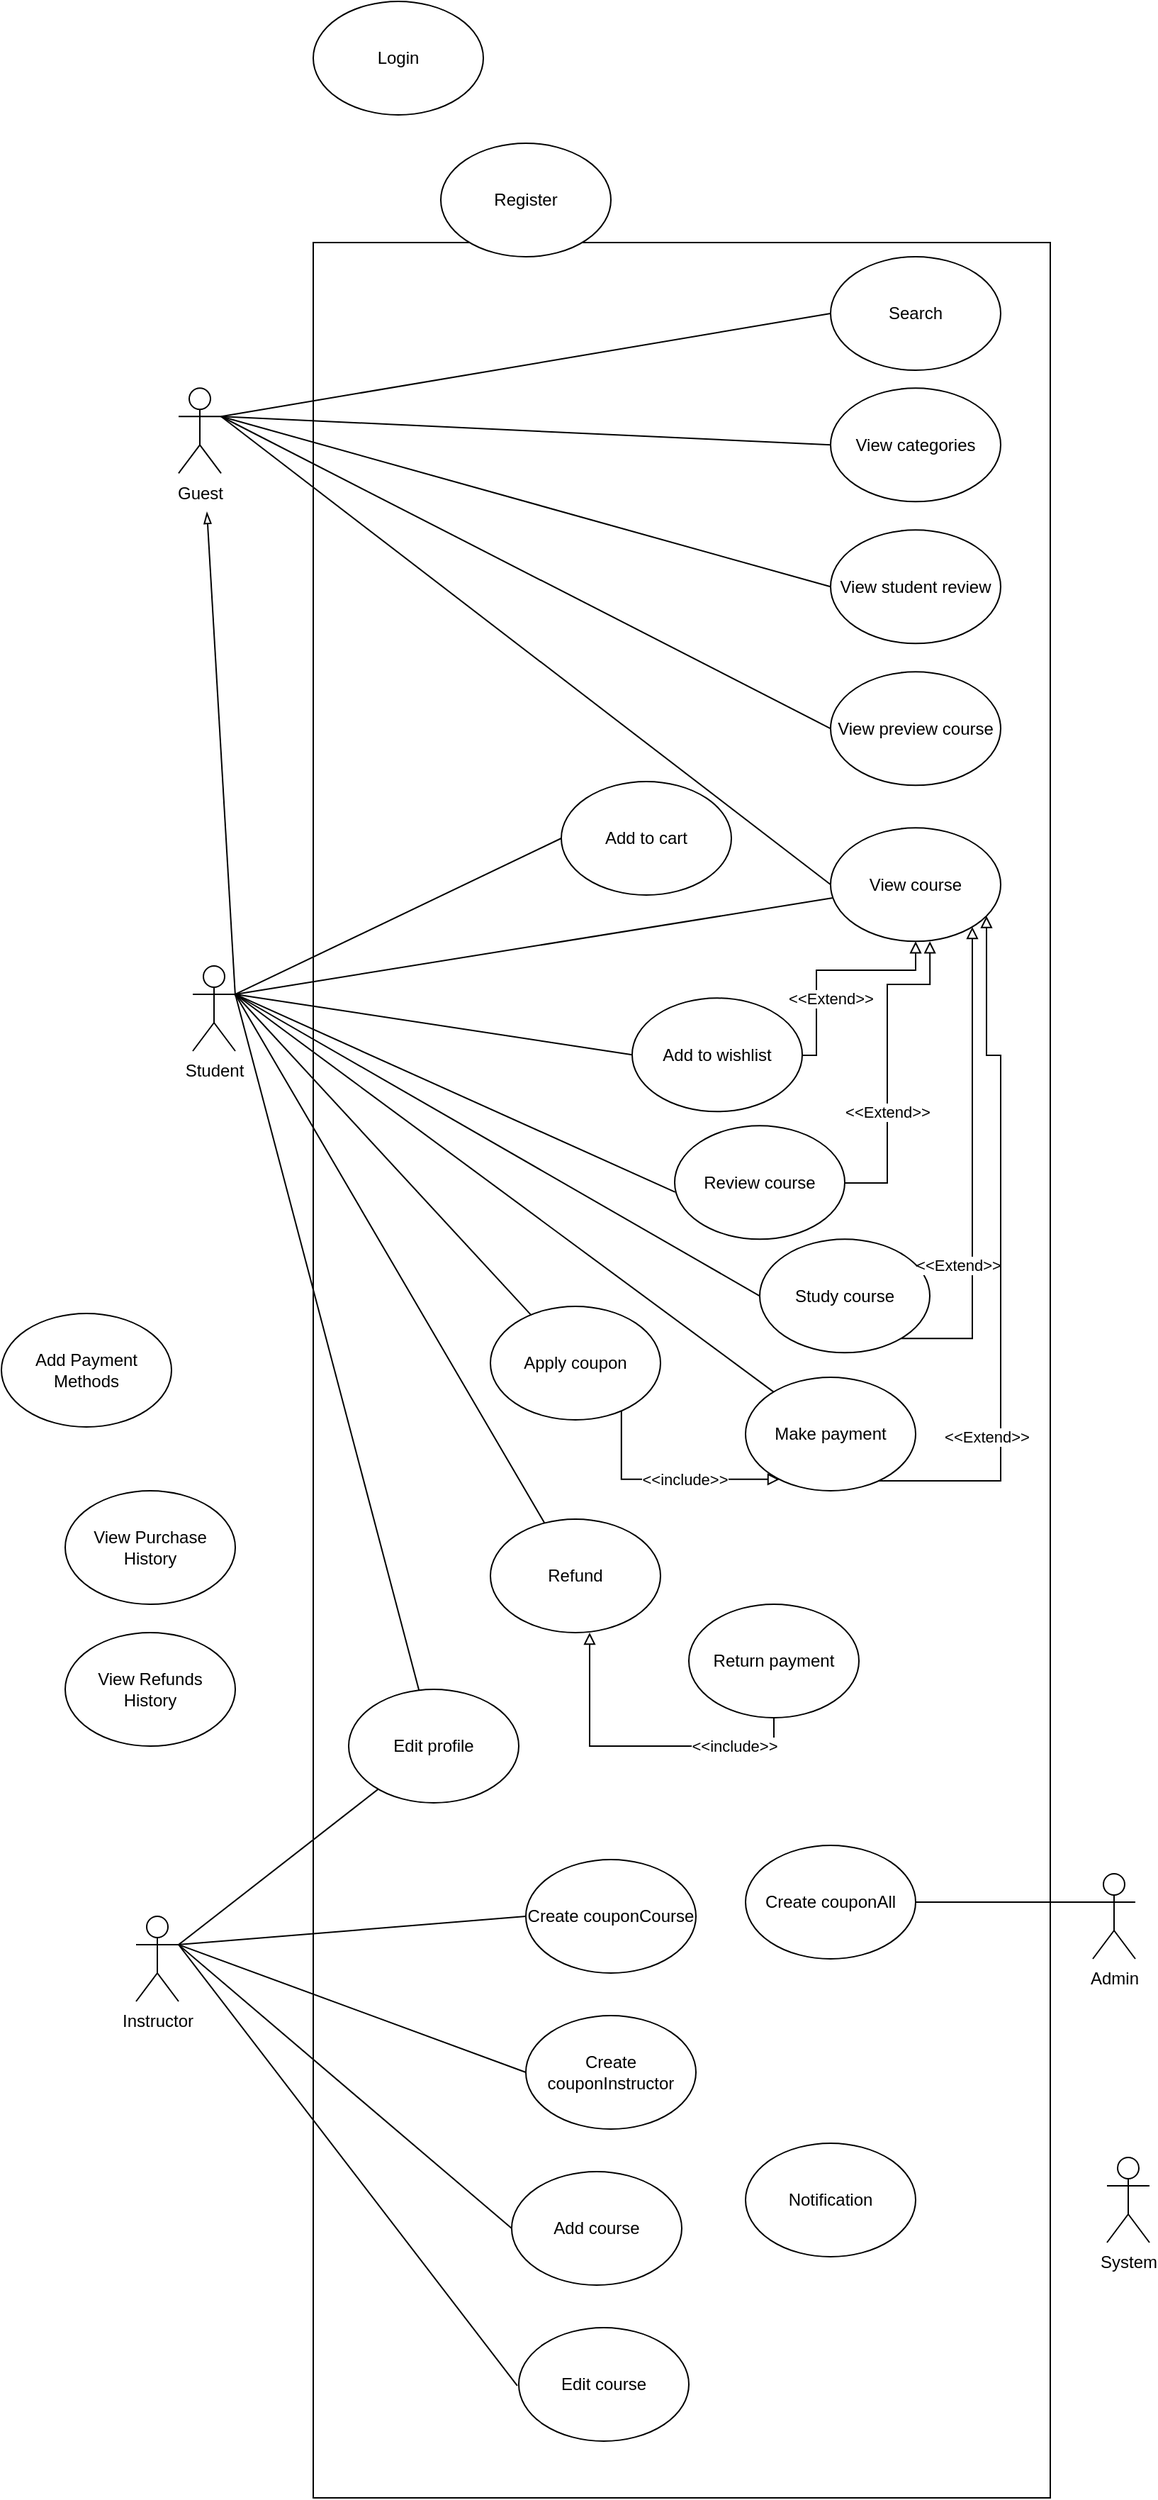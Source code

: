 <mxfile version="20.8.19" type="github">
  <diagram name="Page-1" id="NdD3XxwZcL9HfhGW4-kb">
    <mxGraphModel dx="1071" dy="1950" grid="1" gridSize="10" guides="1" tooltips="1" connect="1" arrows="1" fold="1" page="1" pageScale="1" pageWidth="850" pageHeight="1100" math="0" shadow="0">
      <root>
        <mxCell id="0" />
        <mxCell id="1" parent="0" />
        <mxCell id="CaHp7utGRdH5ZOx2nv2D-84" value="" style="rounded=0;whiteSpace=wrap;html=1;fillColor=none;" parent="1" vertex="1">
          <mxGeometry x="230" y="20" width="520" height="1590" as="geometry" />
        </mxCell>
        <mxCell id="CaHp7utGRdH5ZOx2nv2D-1" value="Admin&lt;br&gt;" style="shape=umlActor;verticalLabelPosition=bottom;verticalAlign=top;html=1;outlineConnect=0;" parent="1" vertex="1">
          <mxGeometry x="780" y="1170" width="30" height="60" as="geometry" />
        </mxCell>
        <mxCell id="CaHp7utGRdH5ZOx2nv2D-2" value="Guest" style="shape=umlActor;verticalLabelPosition=bottom;verticalAlign=top;html=1;outlineConnect=0;" parent="1" vertex="1">
          <mxGeometry x="135" y="122.64" width="30" height="60" as="geometry" />
        </mxCell>
        <mxCell id="CaHp7utGRdH5ZOx2nv2D-3" value="Student" style="shape=umlActor;verticalLabelPosition=bottom;verticalAlign=top;html=1;outlineConnect=0;" parent="1" vertex="1">
          <mxGeometry x="145" y="530" width="30" height="60" as="geometry" />
        </mxCell>
        <mxCell id="CaHp7utGRdH5ZOx2nv2D-4" value="Instructor" style="shape=umlActor;verticalLabelPosition=bottom;verticalAlign=top;html=1;outlineConnect=0;" parent="1" vertex="1">
          <mxGeometry x="105" y="1200" width="30" height="60" as="geometry" />
        </mxCell>
        <mxCell id="CaHp7utGRdH5ZOx2nv2D-5" value="Search" style="ellipse;whiteSpace=wrap;html=1;" parent="1" vertex="1">
          <mxGeometry x="595" y="30" width="120" height="80" as="geometry" />
        </mxCell>
        <mxCell id="CaHp7utGRdH5ZOx2nv2D-6" value="View categories" style="ellipse;whiteSpace=wrap;html=1;" parent="1" vertex="1">
          <mxGeometry x="595" y="122.64" width="120" height="80" as="geometry" />
        </mxCell>
        <mxCell id="CaHp7utGRdH5ZOx2nv2D-8" value="View student review" style="ellipse;whiteSpace=wrap;html=1;" parent="1" vertex="1">
          <mxGeometry x="595" y="222.64" width="120" height="80" as="geometry" />
        </mxCell>
        <mxCell id="CaHp7utGRdH5ZOx2nv2D-9" value="View preview course" style="ellipse;whiteSpace=wrap;html=1;" parent="1" vertex="1">
          <mxGeometry x="595" y="322.64" width="120" height="80" as="geometry" />
        </mxCell>
        <mxCell id="CaHp7utGRdH5ZOx2nv2D-46" style="edgeStyle=orthogonalEdgeStyle;rounded=0;orthogonalLoop=1;jettySize=auto;html=1;exitX=0.5;exitY=1;exitDx=0;exitDy=0;endArrow=none;endFill=0;startArrow=block;startFill=0;" parent="1" source="CaHp7utGRdH5ZOx2nv2D-10" target="CaHp7utGRdH5ZOx2nv2D-13" edge="1">
          <mxGeometry relative="1" as="geometry">
            <mxPoint x="735" y="612.64" as="targetPoint" />
            <Array as="points">
              <mxPoint x="655" y="533" />
              <mxPoint x="585" y="533" />
              <mxPoint x="585" y="593" />
            </Array>
          </mxGeometry>
        </mxCell>
        <mxCell id="CaHp7utGRdH5ZOx2nv2D-47" value="&amp;lt;&amp;lt;Extend&amp;gt;&amp;gt;" style="edgeLabel;html=1;align=center;verticalAlign=middle;resizable=0;points=[];" parent="CaHp7utGRdH5ZOx2nv2D-46" vertex="1" connectable="0">
          <mxGeometry x="0.209" y="5" relative="1" as="geometry">
            <mxPoint x="5" y="13" as="offset" />
          </mxGeometry>
        </mxCell>
        <mxCell id="CaHp7utGRdH5ZOx2nv2D-10" value="View course" style="ellipse;whiteSpace=wrap;html=1;" parent="1" vertex="1">
          <mxGeometry x="595" y="432.64" width="120" height="80" as="geometry" />
        </mxCell>
        <mxCell id="CaHp7utGRdH5ZOx2nv2D-11" value="Add to cart" style="ellipse;whiteSpace=wrap;html=1;" parent="1" vertex="1">
          <mxGeometry x="405" y="400" width="120" height="80" as="geometry" />
        </mxCell>
        <mxCell id="CaHp7utGRdH5ZOx2nv2D-13" value="Add to wishlist" style="ellipse;whiteSpace=wrap;html=1;" parent="1" vertex="1">
          <mxGeometry x="455" y="552.64" width="120" height="80" as="geometry" />
        </mxCell>
        <mxCell id="CaHp7utGRdH5ZOx2nv2D-14" value="Review course" style="ellipse;whiteSpace=wrap;html=1;" parent="1" vertex="1">
          <mxGeometry x="485" y="642.64" width="120" height="80" as="geometry" />
        </mxCell>
        <mxCell id="CaHp7utGRdH5ZOx2nv2D-15" value="Study course" style="ellipse;whiteSpace=wrap;html=1;" parent="1" vertex="1">
          <mxGeometry x="545" y="722.64" width="120" height="80" as="geometry" />
        </mxCell>
        <mxCell id="CaHp7utGRdH5ZOx2nv2D-56" style="edgeStyle=orthogonalEdgeStyle;rounded=0;orthogonalLoop=1;jettySize=auto;html=1;startArrow=block;startFill=0;endArrow=none;endFill=0;exitX=0.2;exitY=0.899;exitDx=0;exitDy=0;exitPerimeter=0;" parent="1" source="CaHp7utGRdH5ZOx2nv2D-16" edge="1">
          <mxGeometry relative="1" as="geometry">
            <mxPoint x="534.984" y="879.424" as="sourcePoint" />
            <mxPoint x="447.41" y="828.852" as="targetPoint" />
            <Array as="points">
              <mxPoint x="447" y="892" />
            </Array>
          </mxGeometry>
        </mxCell>
        <mxCell id="CaHp7utGRdH5ZOx2nv2D-59" value="&amp;lt;&amp;lt;include&amp;gt;&amp;gt;" style="edgeLabel;html=1;align=center;verticalAlign=middle;resizable=0;points=[];" parent="CaHp7utGRdH5ZOx2nv2D-56" vertex="1" connectable="0">
          <mxGeometry x="0.722" y="1" relative="1" as="geometry">
            <mxPoint x="45" y="39" as="offset" />
          </mxGeometry>
        </mxCell>
        <mxCell id="CaHp7utGRdH5ZOx2nv2D-16" value="Make payment" style="ellipse;whiteSpace=wrap;html=1;" parent="1" vertex="1">
          <mxGeometry x="535" y="820" width="120" height="80" as="geometry" />
        </mxCell>
        <mxCell id="CaHp7utGRdH5ZOx2nv2D-17" value="Apply coupon" style="ellipse;whiteSpace=wrap;html=1;" parent="1" vertex="1">
          <mxGeometry x="355" y="770" width="120" height="80" as="geometry" />
        </mxCell>
        <mxCell id="CaHp7utGRdH5ZOx2nv2D-18" value="Refund" style="ellipse;whiteSpace=wrap;html=1;" parent="1" vertex="1">
          <mxGeometry x="355" y="920" width="120" height="80" as="geometry" />
        </mxCell>
        <mxCell id="CaHp7utGRdH5ZOx2nv2D-19" value="Return payment" style="ellipse;whiteSpace=wrap;html=1;" parent="1" vertex="1">
          <mxGeometry x="495" y="980" width="120" height="80" as="geometry" />
        </mxCell>
        <mxCell id="CaHp7utGRdH5ZOx2nv2D-20" value="Create couponAll" style="ellipse;whiteSpace=wrap;html=1;" parent="1" vertex="1">
          <mxGeometry x="535" y="1150" width="120" height="80" as="geometry" />
        </mxCell>
        <mxCell id="CaHp7utGRdH5ZOx2nv2D-21" value="Create couponCourse" style="ellipse;whiteSpace=wrap;html=1;" parent="1" vertex="1">
          <mxGeometry x="380" y="1160" width="120" height="80" as="geometry" />
        </mxCell>
        <mxCell id="CaHp7utGRdH5ZOx2nv2D-22" value="Create couponInstructor" style="ellipse;whiteSpace=wrap;html=1;" parent="1" vertex="1">
          <mxGeometry x="380" y="1270" width="120" height="80" as="geometry" />
        </mxCell>
        <mxCell id="CaHp7utGRdH5ZOx2nv2D-23" value="Add course" style="ellipse;whiteSpace=wrap;html=1;" parent="1" vertex="1">
          <mxGeometry x="370" y="1380" width="120" height="80" as="geometry" />
        </mxCell>
        <mxCell id="CaHp7utGRdH5ZOx2nv2D-24" value="Edit profile" style="ellipse;whiteSpace=wrap;html=1;" parent="1" vertex="1">
          <mxGeometry x="255" y="1040" width="120" height="80" as="geometry" />
        </mxCell>
        <mxCell id="CaHp7utGRdH5ZOx2nv2D-25" value="Edit course" style="ellipse;whiteSpace=wrap;html=1;" parent="1" vertex="1">
          <mxGeometry x="375" y="1490" width="120" height="80" as="geometry" />
        </mxCell>
        <mxCell id="CaHp7utGRdH5ZOx2nv2D-30" value="" style="endArrow=none;html=1;rounded=0;exitX=1;exitY=0.333;exitDx=0;exitDy=0;exitPerimeter=0;" parent="1" source="CaHp7utGRdH5ZOx2nv2D-2" edge="1">
          <mxGeometry width="50" height="50" relative="1" as="geometry">
            <mxPoint x="365" y="152.64" as="sourcePoint" />
            <mxPoint x="595" y="70" as="targetPoint" />
          </mxGeometry>
        </mxCell>
        <mxCell id="CaHp7utGRdH5ZOx2nv2D-31" value="" style="endArrow=none;html=1;rounded=0;entryX=0;entryY=0.5;entryDx=0;entryDy=0;exitX=1;exitY=0.333;exitDx=0;exitDy=0;exitPerimeter=0;" parent="1" source="CaHp7utGRdH5ZOx2nv2D-2" target="CaHp7utGRdH5ZOx2nv2D-6" edge="1">
          <mxGeometry width="50" height="50" relative="1" as="geometry">
            <mxPoint x="245" y="140" as="sourcePoint" />
            <mxPoint x="575" y="102.64" as="targetPoint" />
          </mxGeometry>
        </mxCell>
        <mxCell id="CaHp7utGRdH5ZOx2nv2D-33" value="" style="endArrow=none;html=1;rounded=0;exitX=1;exitY=0.333;exitDx=0;exitDy=0;exitPerimeter=0;entryX=0;entryY=0.5;entryDx=0;entryDy=0;" parent="1" source="CaHp7utGRdH5ZOx2nv2D-2" target="CaHp7utGRdH5ZOx2nv2D-8" edge="1">
          <mxGeometry width="50" height="50" relative="1" as="geometry">
            <mxPoint x="525" y="152.64" as="sourcePoint" />
            <mxPoint x="575" y="102.64" as="targetPoint" />
          </mxGeometry>
        </mxCell>
        <mxCell id="CaHp7utGRdH5ZOx2nv2D-34" value="" style="endArrow=none;html=1;rounded=0;exitX=0;exitY=0.333;exitDx=0;exitDy=0;exitPerimeter=0;entryX=1;entryY=0.5;entryDx=0;entryDy=0;" parent="1" source="CaHp7utGRdH5ZOx2nv2D-1" target="CaHp7utGRdH5ZOx2nv2D-20" edge="1">
          <mxGeometry width="50" height="50" relative="1" as="geometry">
            <mxPoint x="570" y="832.64" as="sourcePoint" />
            <mxPoint x="620" y="782.64" as="targetPoint" />
          </mxGeometry>
        </mxCell>
        <mxCell id="CaHp7utGRdH5ZOx2nv2D-35" value="" style="endArrow=none;html=1;rounded=0;entryX=0;entryY=0.5;entryDx=0;entryDy=0;exitX=1;exitY=0.333;exitDx=0;exitDy=0;exitPerimeter=0;" parent="1" source="CaHp7utGRdH5ZOx2nv2D-2" target="CaHp7utGRdH5ZOx2nv2D-9" edge="1">
          <mxGeometry width="50" height="50" relative="1" as="geometry">
            <mxPoint x="165" y="150" as="sourcePoint" />
            <mxPoint x="725" y="272.64" as="targetPoint" />
          </mxGeometry>
        </mxCell>
        <mxCell id="CaHp7utGRdH5ZOx2nv2D-37" value="" style="endArrow=none;html=1;rounded=0;entryX=0;entryY=0.5;entryDx=0;entryDy=0;exitX=1;exitY=0.333;exitDx=0;exitDy=0;exitPerimeter=0;" parent="1" source="CaHp7utGRdH5ZOx2nv2D-2" target="CaHp7utGRdH5ZOx2nv2D-10" edge="1">
          <mxGeometry width="50" height="50" relative="1" as="geometry">
            <mxPoint x="165" y="140" as="sourcePoint" />
            <mxPoint x="725" y="272.64" as="targetPoint" />
          </mxGeometry>
        </mxCell>
        <mxCell id="CaHp7utGRdH5ZOx2nv2D-38" value="" style="endArrow=none;html=1;rounded=0;entryX=0;entryY=0.5;entryDx=0;entryDy=0;exitX=1;exitY=0.333;exitDx=0;exitDy=0;exitPerimeter=0;" parent="1" source="CaHp7utGRdH5ZOx2nv2D-3" target="CaHp7utGRdH5ZOx2nv2D-11" edge="1">
          <mxGeometry width="50" height="50" relative="1" as="geometry">
            <mxPoint x="345" y="592.64" as="sourcePoint" />
            <mxPoint x="725" y="532.64" as="targetPoint" />
          </mxGeometry>
        </mxCell>
        <mxCell id="CaHp7utGRdH5ZOx2nv2D-41" value="" style="endArrow=none;html=1;rounded=0;exitX=1;exitY=0.333;exitDx=0;exitDy=0;exitPerimeter=0;" parent="1" source="CaHp7utGRdH5ZOx2nv2D-3" target="CaHp7utGRdH5ZOx2nv2D-10" edge="1">
          <mxGeometry width="50" height="50" relative="1" as="geometry">
            <mxPoint x="675" y="502.64" as="sourcePoint" />
            <mxPoint x="725" y="452.64" as="targetPoint" />
          </mxGeometry>
        </mxCell>
        <mxCell id="CaHp7utGRdH5ZOx2nv2D-42" value="" style="endArrow=none;html=1;rounded=0;entryX=0;entryY=0.5;entryDx=0;entryDy=0;" parent="1" target="CaHp7utGRdH5ZOx2nv2D-13" edge="1">
          <mxGeometry width="50" height="50" relative="1" as="geometry">
            <mxPoint x="175" y="550" as="sourcePoint" />
            <mxPoint x="725" y="452.64" as="targetPoint" />
          </mxGeometry>
        </mxCell>
        <mxCell id="CaHp7utGRdH5ZOx2nv2D-43" value="" style="endArrow=none;html=1;rounded=0;exitX=1;exitY=0.333;exitDx=0;exitDy=0;exitPerimeter=0;entryX=0.003;entryY=0.585;entryDx=0;entryDy=0;entryPerimeter=0;" parent="1" source="CaHp7utGRdH5ZOx2nv2D-3" target="CaHp7utGRdH5ZOx2nv2D-14" edge="1">
          <mxGeometry width="50" height="50" relative="1" as="geometry">
            <mxPoint x="675" y="762.64" as="sourcePoint" />
            <mxPoint x="725" y="712.64" as="targetPoint" />
          </mxGeometry>
        </mxCell>
        <mxCell id="CaHp7utGRdH5ZOx2nv2D-44" value="" style="endArrow=none;html=1;rounded=0;entryX=0;entryY=0.5;entryDx=0;entryDy=0;" parent="1" target="CaHp7utGRdH5ZOx2nv2D-15" edge="1">
          <mxGeometry width="50" height="50" relative="1" as="geometry">
            <mxPoint x="175" y="550" as="sourcePoint" />
            <mxPoint x="725" y="712.64" as="targetPoint" />
          </mxGeometry>
        </mxCell>
        <mxCell id="CaHp7utGRdH5ZOx2nv2D-45" value="" style="endArrow=none;html=1;rounded=0;" parent="1" target="CaHp7utGRdH5ZOx2nv2D-16" edge="1">
          <mxGeometry width="50" height="50" relative="1" as="geometry">
            <mxPoint x="175" y="550" as="sourcePoint" />
            <mxPoint x="526.32" y="884.56" as="targetPoint" />
          </mxGeometry>
        </mxCell>
        <mxCell id="CaHp7utGRdH5ZOx2nv2D-48" style="edgeStyle=orthogonalEdgeStyle;rounded=0;orthogonalLoop=1;jettySize=auto;html=1;exitX=0.584;exitY=1;exitDx=0;exitDy=0;endArrow=none;endFill=0;exitPerimeter=0;startArrow=block;startFill=0;" parent="1" source="CaHp7utGRdH5ZOx2nv2D-10" target="CaHp7utGRdH5ZOx2nv2D-14" edge="1">
          <mxGeometry relative="1" as="geometry">
            <mxPoint x="695" y="662.64" as="targetPoint" />
            <mxPoint x="665" y="522.64" as="sourcePoint" />
            <Array as="points">
              <mxPoint x="665" y="543" />
              <mxPoint x="635" y="543" />
              <mxPoint x="635" y="683" />
            </Array>
          </mxGeometry>
        </mxCell>
        <mxCell id="CaHp7utGRdH5ZOx2nv2D-49" value="&amp;lt;&amp;lt;Extend&amp;gt;&amp;gt;" style="edgeLabel;html=1;align=center;verticalAlign=middle;resizable=0;points=[];" parent="CaHp7utGRdH5ZOx2nv2D-48" vertex="1" connectable="0">
          <mxGeometry x="0.209" y="5" relative="1" as="geometry">
            <mxPoint x="-5" y="11" as="offset" />
          </mxGeometry>
        </mxCell>
        <mxCell id="CaHp7utGRdH5ZOx2nv2D-50" style="edgeStyle=orthogonalEdgeStyle;rounded=0;orthogonalLoop=1;jettySize=auto;html=1;endArrow=none;endFill=0;startArrow=block;startFill=0;" parent="1" source="CaHp7utGRdH5ZOx2nv2D-10" edge="1">
          <mxGeometry relative="1" as="geometry">
            <mxPoint x="645" y="792.64" as="targetPoint" />
            <mxPoint x="705" y="533.64" as="sourcePoint" />
            <Array as="points">
              <mxPoint x="695" y="793" />
            </Array>
          </mxGeometry>
        </mxCell>
        <mxCell id="CaHp7utGRdH5ZOx2nv2D-51" value="&amp;lt;&amp;lt;Extend&amp;gt;&amp;gt;" style="edgeLabel;html=1;align=center;verticalAlign=middle;resizable=0;points=[];" parent="CaHp7utGRdH5ZOx2nv2D-50" vertex="1" connectable="0">
          <mxGeometry x="0.209" y="5" relative="1" as="geometry">
            <mxPoint x="-15" y="33" as="offset" />
          </mxGeometry>
        </mxCell>
        <mxCell id="CaHp7utGRdH5ZOx2nv2D-52" style="edgeStyle=orthogonalEdgeStyle;rounded=0;orthogonalLoop=1;jettySize=auto;html=1;endArrow=none;endFill=0;startArrow=block;startFill=0;" parent="1" source="CaHp7utGRdH5ZOx2nv2D-10" target="CaHp7utGRdH5ZOx2nv2D-16" edge="1">
          <mxGeometry relative="1" as="geometry">
            <mxPoint x="645" y="892.64" as="targetPoint" />
            <mxPoint x="685" y="520.64" as="sourcePoint" />
            <Array as="points">
              <mxPoint x="705" y="593" />
              <mxPoint x="715" y="593" />
              <mxPoint x="715" y="893" />
            </Array>
          </mxGeometry>
        </mxCell>
        <mxCell id="CaHp7utGRdH5ZOx2nv2D-53" value="&amp;lt;&amp;lt;Extend&amp;gt;&amp;gt;" style="edgeLabel;html=1;align=center;verticalAlign=middle;resizable=0;points=[];" parent="CaHp7utGRdH5ZOx2nv2D-52" vertex="1" connectable="0">
          <mxGeometry x="0.209" y="5" relative="1" as="geometry">
            <mxPoint x="-15" y="78" as="offset" />
          </mxGeometry>
        </mxCell>
        <mxCell id="CaHp7utGRdH5ZOx2nv2D-60" value="" style="endArrow=none;html=1;rounded=0;" parent="1" source="CaHp7utGRdH5ZOx2nv2D-17" edge="1">
          <mxGeometry width="50" height="50" relative="1" as="geometry">
            <mxPoint x="285" y="950" as="sourcePoint" />
            <mxPoint x="175" y="550" as="targetPoint" />
          </mxGeometry>
        </mxCell>
        <mxCell id="CaHp7utGRdH5ZOx2nv2D-61" value="" style="endArrow=none;html=1;rounded=0;" parent="1" source="CaHp7utGRdH5ZOx2nv2D-18" edge="1">
          <mxGeometry width="50" height="50" relative="1" as="geometry">
            <mxPoint x="195" y="790" as="sourcePoint" />
            <mxPoint x="175" y="550" as="targetPoint" />
          </mxGeometry>
        </mxCell>
        <mxCell id="CaHp7utGRdH5ZOx2nv2D-65" value="" style="endArrow=none;html=1;rounded=0;exitX=1;exitY=0.333;exitDx=0;exitDy=0;exitPerimeter=0;" parent="1" source="CaHp7utGRdH5ZOx2nv2D-4" target="CaHp7utGRdH5ZOx2nv2D-24" edge="1">
          <mxGeometry width="50" height="50" relative="1" as="geometry">
            <mxPoint x="375" y="860" as="sourcePoint" />
            <mxPoint x="425" y="810" as="targetPoint" />
          </mxGeometry>
        </mxCell>
        <mxCell id="CaHp7utGRdH5ZOx2nv2D-66" value="" style="endArrow=none;html=1;rounded=0;entryX=1;entryY=0.333;entryDx=0;entryDy=0;entryPerimeter=0;" parent="1" source="CaHp7utGRdH5ZOx2nv2D-24" target="CaHp7utGRdH5ZOx2nv2D-3" edge="1">
          <mxGeometry width="50" height="50" relative="1" as="geometry">
            <mxPoint x="375" y="860" as="sourcePoint" />
            <mxPoint x="325" y="590" as="targetPoint" />
          </mxGeometry>
        </mxCell>
        <mxCell id="CaHp7utGRdH5ZOx2nv2D-71" style="edgeStyle=orthogonalEdgeStyle;rounded=0;orthogonalLoop=1;jettySize=auto;html=1;entryX=0.5;entryY=1;entryDx=0;entryDy=0;startArrow=block;startFill=0;endArrow=none;endFill=0;" parent="1" target="CaHp7utGRdH5ZOx2nv2D-19" edge="1">
          <mxGeometry relative="1" as="geometry">
            <mxPoint x="425" y="1000" as="sourcePoint" />
            <mxPoint x="265" y="1050" as="targetPoint" />
            <Array as="points">
              <mxPoint x="425" y="1080" />
            </Array>
          </mxGeometry>
        </mxCell>
        <mxCell id="CaHp7utGRdH5ZOx2nv2D-72" value="&amp;lt;&amp;lt;include&amp;gt;&amp;gt;" style="edgeLabel;html=1;align=center;verticalAlign=middle;resizable=0;points=[];" parent="CaHp7utGRdH5ZOx2nv2D-71" vertex="1" connectable="0">
          <mxGeometry x="0.316" relative="1" as="geometry">
            <mxPoint x="30" as="offset" />
          </mxGeometry>
        </mxCell>
        <mxCell id="CaHp7utGRdH5ZOx2nv2D-73" value="" style="endArrow=none;html=1;rounded=0;entryX=1;entryY=0.333;entryDx=0;entryDy=0;entryPerimeter=0;exitX=0.033;exitY=0.637;exitDx=0;exitDy=0;exitPerimeter=0;" parent="1" target="CaHp7utGRdH5ZOx2nv2D-4" edge="1">
          <mxGeometry width="50" height="50" relative="1" as="geometry">
            <mxPoint x="373.96" y="1530.96" as="sourcePoint" />
            <mxPoint x="-100" y="1940" as="targetPoint" />
          </mxGeometry>
        </mxCell>
        <mxCell id="CaHp7utGRdH5ZOx2nv2D-74" value="" style="endArrow=none;html=1;rounded=0;exitX=0;exitY=0.5;exitDx=0;exitDy=0;" parent="1" source="CaHp7utGRdH5ZOx2nv2D-23" edge="1">
          <mxGeometry width="50" height="50" relative="1" as="geometry">
            <mxPoint x="-150" y="1780" as="sourcePoint" />
            <mxPoint x="135" y="1220" as="targetPoint" />
          </mxGeometry>
        </mxCell>
        <mxCell id="CaHp7utGRdH5ZOx2nv2D-75" value="" style="endArrow=none;html=1;rounded=0;exitX=0;exitY=0.5;exitDx=0;exitDy=0;entryX=1;entryY=0.333;entryDx=0;entryDy=0;entryPerimeter=0;" parent="1" source="CaHp7utGRdH5ZOx2nv2D-22" target="CaHp7utGRdH5ZOx2nv2D-4" edge="1">
          <mxGeometry width="50" height="50" relative="1" as="geometry">
            <mxPoint x="-150" y="1780" as="sourcePoint" />
            <mxPoint x="150" y="1580" as="targetPoint" />
          </mxGeometry>
        </mxCell>
        <mxCell id="CaHp7utGRdH5ZOx2nv2D-76" value="" style="endArrow=none;html=1;rounded=0;exitX=0;exitY=0.5;exitDx=0;exitDy=0;entryX=1;entryY=0.333;entryDx=0;entryDy=0;entryPerimeter=0;" parent="1" source="CaHp7utGRdH5ZOx2nv2D-21" target="CaHp7utGRdH5ZOx2nv2D-4" edge="1">
          <mxGeometry width="50" height="50" relative="1" as="geometry">
            <mxPoint x="-150" y="1780" as="sourcePoint" />
            <mxPoint x="80" y="1700" as="targetPoint" />
          </mxGeometry>
        </mxCell>
        <mxCell id="CaHp7utGRdH5ZOx2nv2D-77" value="" style="endArrow=blockThin;html=1;rounded=0;endFill=0;" parent="1" edge="1">
          <mxGeometry width="50" height="50" relative="1" as="geometry">
            <mxPoint x="175" y="551.28" as="sourcePoint" />
            <mxPoint x="155" y="210" as="targetPoint" />
          </mxGeometry>
        </mxCell>
        <mxCell id="uCcxKJv_lWvvPXpsHtyw-1" value="Login" style="ellipse;whiteSpace=wrap;html=1;" vertex="1" parent="1">
          <mxGeometry x="230" y="-150" width="120" height="80" as="geometry" />
        </mxCell>
        <mxCell id="uCcxKJv_lWvvPXpsHtyw-2" value="Register" style="ellipse;whiteSpace=wrap;html=1;" vertex="1" parent="1">
          <mxGeometry x="320" y="-50" width="120" height="80" as="geometry" />
        </mxCell>
        <mxCell id="uCcxKJv_lWvvPXpsHtyw-3" value="System" style="shape=umlActor;verticalLabelPosition=bottom;verticalAlign=top;html=1;outlineConnect=0;" vertex="1" parent="1">
          <mxGeometry x="790" y="1370" width="30" height="60" as="geometry" />
        </mxCell>
        <mxCell id="uCcxKJv_lWvvPXpsHtyw-5" value="Notification" style="ellipse;whiteSpace=wrap;html=1;" vertex="1" parent="1">
          <mxGeometry x="535" y="1360" width="120" height="80" as="geometry" />
        </mxCell>
        <mxCell id="uCcxKJv_lWvvPXpsHtyw-6" value="Add Payment Methods" style="ellipse;whiteSpace=wrap;html=1;" vertex="1" parent="1">
          <mxGeometry x="10" y="775" width="120" height="80" as="geometry" />
        </mxCell>
        <mxCell id="uCcxKJv_lWvvPXpsHtyw-7" value="View Purchase History" style="ellipse;whiteSpace=wrap;html=1;" vertex="1" parent="1">
          <mxGeometry x="55" y="900" width="120" height="80" as="geometry" />
        </mxCell>
        <mxCell id="uCcxKJv_lWvvPXpsHtyw-8" value="View Refunds &lt;br&gt;History" style="ellipse;whiteSpace=wrap;html=1;" vertex="1" parent="1">
          <mxGeometry x="55" y="1000" width="120" height="80" as="geometry" />
        </mxCell>
      </root>
    </mxGraphModel>
  </diagram>
</mxfile>
